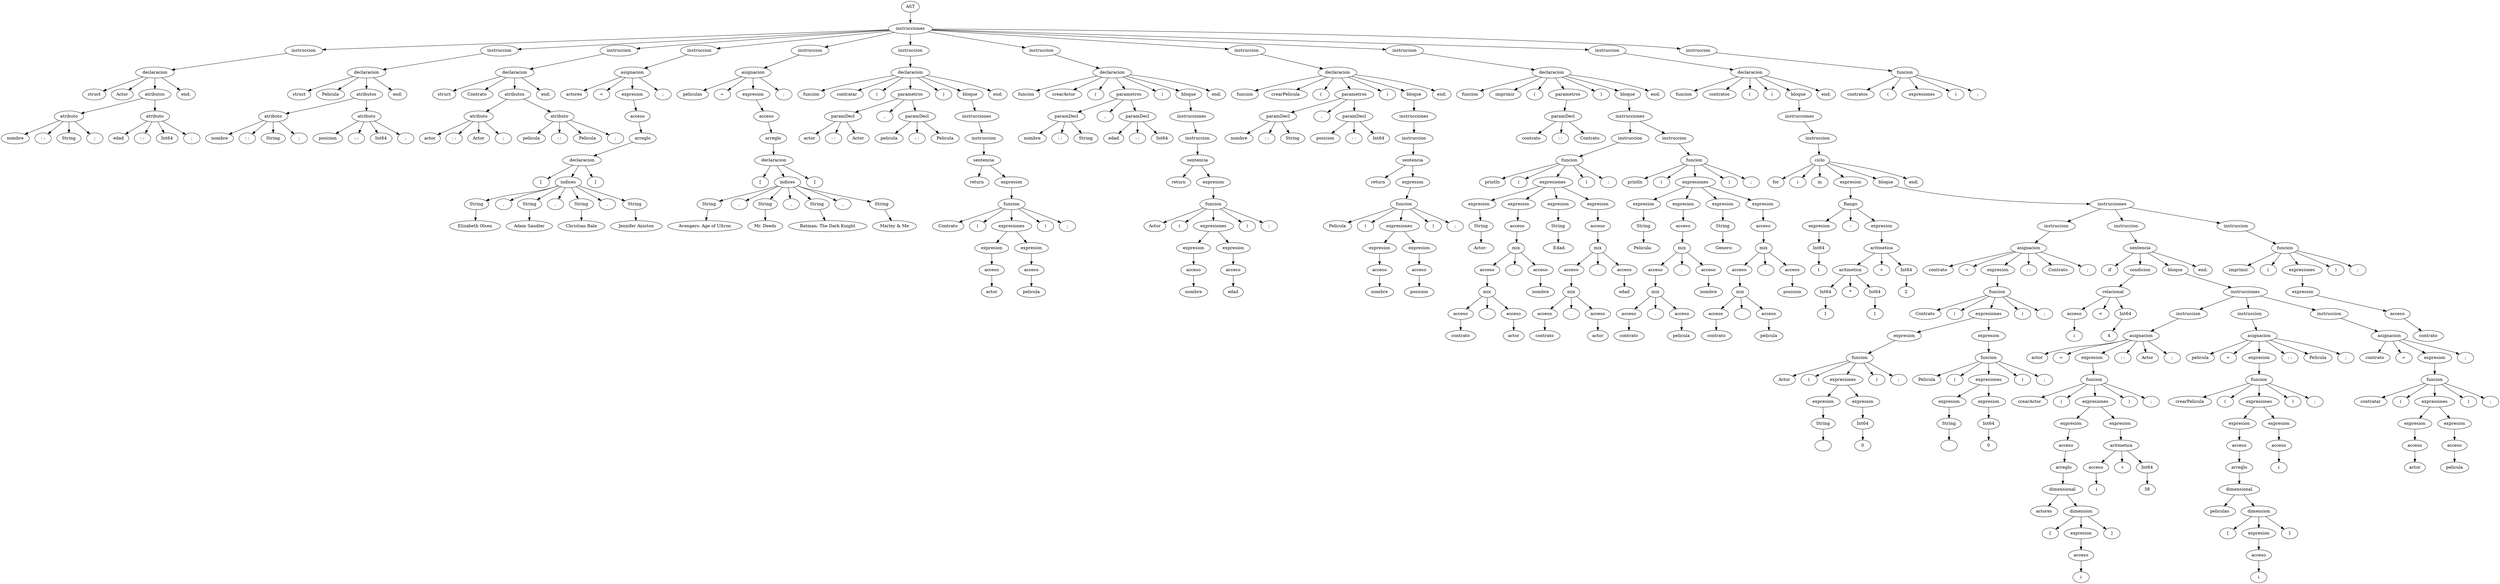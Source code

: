 // AST JOLC
digraph {
	588147203 [label=AST]
	188490361 [label=instrucciones]
	588147203 -> 188490361
	831177903 [label=instruccion]
	188490361 -> 831177903
	335827893 [label=declaracion]
	699209132 [label=struct]
	273216295 [label=Actor]
	254903717 [label=atributos]
	110951188 [label="end;"]
	335827893 -> 699209132
	335827893 -> 273216295
	335827893 -> 254903717
	335827893 -> 110951188
	95989112 [label=atributo]
	145646375 [label=nombre]
	95989112 -> 145646375
	708891569 [label=": :"]
	802359786 [label=String]
	95989112 -> 708891569
	95989112 -> 802359786
	705032832 [label=";"]
	95989112 -> 705032832
	254903717 -> 95989112
	143950517 [label=atributo]
	590982145 [label=edad]
	143950517 -> 590982145
	18392552 [label=": :"]
	22747236 [label=Int64]
	143950517 -> 18392552
	143950517 -> 22747236
	981230735 [label=";"]
	143950517 -> 981230735
	254903717 -> 143950517
	831177903 -> 335827893
	298828491 [label=instruccion]
	188490361 -> 298828491
	563523452 [label=declaracion]
	814587336 [label=struct]
	527063396 [label=Pelicula]
	567311092 [label=atributos]
	155990554 [label="end;"]
	563523452 -> 814587336
	563523452 -> 527063396
	563523452 -> 567311092
	563523452 -> 155990554
	161357090 [label=atributo]
	224127621 [label=nombre]
	161357090 -> 224127621
	688994365 [label=": :"]
	336223328 [label=String]
	161357090 -> 688994365
	161357090 -> 336223328
	610201746 [label=";"]
	161357090 -> 610201746
	567311092 -> 161357090
	87449753 [label=atributo]
	417394600 [label=posicion]
	87449753 -> 417394600
	455156427 [label=": :"]
	412104629 [label=Int64]
	87449753 -> 455156427
	87449753 -> 412104629
	135226088 [label=";"]
	87449753 -> 135226088
	567311092 -> 87449753
	298828491 -> 563523452
	7508209 [label=instruccion]
	188490361 -> 7508209
	860684268 [label=declaracion]
	57974253 [label=struct]
	644772385 [label=Contrato]
	580295289 [label=atributos]
	756584343 [label="end;"]
	860684268 -> 57974253
	860684268 -> 644772385
	860684268 -> 580295289
	860684268 -> 756584343
	242623863 [label=atributo]
	696940353 [label=actor]
	242623863 -> 696940353
	245725341 [label=": :"]
	938327080 [label=Actor]
	242623863 -> 245725341
	242623863 -> 938327080
	548668804 [label=";"]
	242623863 -> 548668804
	580295289 -> 242623863
	764549409 [label=atributo]
	986288765 [label=pelicula]
	764549409 -> 986288765
	830874551 [label=": :"]
	993503661 [label=Pelicula]
	764549409 -> 830874551
	764549409 -> 993503661
	271539748 [label=";"]
	764549409 -> 271539748
	580295289 -> 764549409
	7508209 -> 860684268
	516280080 [label=instruccion]
	188490361 -> 516280080
	207682997 [label=asignacion]
	795231713 [label=actores]
	884666865 [label="="]
	395357374 [label=expresion]
	207682997 -> 795231713
	207682997 -> 884666865
	207682997 -> 395357374
	703232542 [label=acceso]
	191156516 [label=arreglo]
	703232542 -> 191156516
	874447541 [label=declaracion]
	728921836 [label="["]
	757135787 [label=indices]
	568643586 [label=String]
	73621562 [label="Elizabeth Olsen"]
	568643586 -> 73621562
	757135787 -> 568643586
	983768779 [label=","]
	757135787 -> 983768779
	861813672 [label=String]
	315210793 [label="Adam Sandler"]
	861813672 -> 315210793
	757135787 -> 861813672
	674244794 [label=","]
	757135787 -> 674244794
	731889530 [label=String]
	243394994 [label="Christian Bale"]
	731889530 -> 243394994
	757135787 -> 731889530
	471813214 [label=","]
	757135787 -> 471813214
	150438850 [label=String]
	904681091 [label="Jennifer Aniston"]
	150438850 -> 904681091
	757135787 -> 150438850
	271286278 [label="]"]
	874447541 -> 728921836
	874447541 -> 757135787
	874447541 -> 271286278
	191156516 -> 874447541
	395357374 -> 703232542
	307608316 [label=";"]
	207682997 -> 307608316
	516280080 -> 207682997
	987314173 [label=instruccion]
	188490361 -> 987314173
	806340188 [label=asignacion]
	515782506 [label=peliculas]
	223868276 [label="="]
	319351216 [label=expresion]
	806340188 -> 515782506
	806340188 -> 223868276
	806340188 -> 319351216
	340026392 [label=acceso]
	875752789 [label=arreglo]
	340026392 -> 875752789
	443369327 [label=declaracion]
	511836539 [label="["]
	798047765 [label=indices]
	237680883 [label=String]
	153562321 [label="Avengers: Age of Ultron"]
	237680883 -> 153562321
	798047765 -> 237680883
	61445531 [label=","]
	798047765 -> 61445531
	330400499 [label=String]
	121062670 [label="Mr. Deeds"]
	330400499 -> 121062670
	798047765 -> 330400499
	912794975 [label=","]
	798047765 -> 912794975
	885947990 [label=String]
	294575234 [label="Batman: The Dark Knight"]
	885947990 -> 294575234
	798047765 -> 885947990
	767592847 [label=","]
	798047765 -> 767592847
	603465458 [label=String]
	367424607 [label="Marley & Me"]
	603465458 -> 367424607
	798047765 -> 603465458
	28074089 [label="]"]
	443369327 -> 511836539
	443369327 -> 798047765
	443369327 -> 28074089
	875752789 -> 443369327
	319351216 -> 340026392
	126328125 [label=";"]
	806340188 -> 126328125
	987314173 -> 806340188
	534192572 [label=instruccion]
	188490361 -> 534192572
	108231334 [label=declaracion]
	817852310 [label=funcion]
	862314535 [label=contratar]
	361493172 [label="("]
	108231334 -> 817852310
	108231334 -> 862314535
	108231334 -> 361493172
	737461691 [label=parametros]
	108231334 -> 737461691
	544914477 [label=paramDecl]
	524350859 [label=actor]
	544914477 -> 524350859
	328976096 [label=": :"]
	809684289 [label=Actor]
	544914477 -> 328976096
	544914477 -> 809684289
	737461691 -> 544914477
	17595161 [label=","]
	737461691 -> 17595161
	852064198 [label=paramDecl]
	936704300 [label=pelicula]
	852064198 -> 936704300
	132289310 [label=": :"]
	872327187 [label=Pelicula]
	852064198 -> 132289310
	852064198 -> 872327187
	737461691 -> 852064198
	878421472 [label=")"]
	108231334 -> 878421472
	461519777 [label=bloque]
	108231334 -> 461519777
	466899235 [label=instrucciones]
	140548181 [label=instruccion]
	466899235 -> 140548181
	303784970 [label=sentencia]
	765552731 [label=return]
	628602456 [label=expresion]
	303784970 -> 765552731
	303784970 -> 628602456
	311457941 [label=funcion]
	895341196 [label=Contrato]
	808244321 [label="("]
	69355696 [label=expresiones]
	962601871 [label=")"]
	967983845 [label=";"]
	311457941 -> 895341196
	311457941 -> 808244321
	311457941 -> 69355696
	939734579 [label=expresion]
	69355696 -> 939734579
	907904805 [label=acceso]
	520519128 [label=actor]
	907904805 -> 520519128
	939734579 -> 907904805
	396170146 [label=expresion]
	69355696 -> 396170146
	738756682 [label=acceso]
	831466295 [label=pelicula]
	738756682 -> 831466295
	396170146 -> 738756682
	311457941 -> 962601871
	311457941 -> 967983845
	628602456 -> 311457941
	140548181 -> 303784970
	461519777 -> 466899235
	868767271 [label="end;"]
	108231334 -> 868767271
	534192572 -> 108231334
	152780080 [label=instruccion]
	188490361 -> 152780080
	615061666 [label=declaracion]
	944698535 [label=funcion]
	709095232 [label=crearActor]
	690134840 [label="("]
	615061666 -> 944698535
	615061666 -> 709095232
	615061666 -> 690134840
	141529929 [label=parametros]
	615061666 -> 141529929
	614570969 [label=paramDecl]
	697013485 [label=nombre]
	614570969 -> 697013485
	267682101 [label=": :"]
	683344019 [label=String]
	614570969 -> 267682101
	614570969 -> 683344019
	141529929 -> 614570969
	92860227 [label=","]
	141529929 -> 92860227
	528334849 [label=paramDecl]
	310327735 [label=edad]
	528334849 -> 310327735
	699331690 [label=": :"]
	296816874 [label=Int64]
	528334849 -> 699331690
	528334849 -> 296816874
	141529929 -> 528334849
	751873398 [label=")"]
	615061666 -> 751873398
	746577570 [label=bloque]
	615061666 -> 746577570
	130304464 [label=instrucciones]
	557542785 [label=instruccion]
	130304464 -> 557542785
	782816617 [label=sentencia]
	230059132 [label=return]
	285441997 [label=expresion]
	782816617 -> 230059132
	782816617 -> 285441997
	641586886 [label=funcion]
	317463790 [label=Actor]
	854739875 [label="("]
	975095572 [label=expresiones]
	585645249 [label=")"]
	706722562 [label=";"]
	641586886 -> 317463790
	641586886 -> 854739875
	641586886 -> 975095572
	564400616 [label=expresion]
	975095572 -> 564400616
	395632516 [label=acceso]
	380028951 [label=nombre]
	395632516 -> 380028951
	564400616 -> 395632516
	973723185 [label=expresion]
	975095572 -> 973723185
	136235173 [label=acceso]
	717762555 [label=edad]
	136235173 -> 717762555
	973723185 -> 136235173
	641586886 -> 585645249
	641586886 -> 706722562
	285441997 -> 641586886
	557542785 -> 782816617
	746577570 -> 130304464
	135372268 [label="end;"]
	615061666 -> 135372268
	152780080 -> 615061666
	144156964 [label=instruccion]
	188490361 -> 144156964
	643294540 [label=declaracion]
	627626769 [label=funcion]
	17653832 [label=crearPelicula]
	620397143 [label="("]
	643294540 -> 627626769
	643294540 -> 17653832
	643294540 -> 620397143
	11906677 [label=parametros]
	643294540 -> 11906677
	337122858 [label=paramDecl]
	774769669 [label=nombre]
	337122858 -> 774769669
	217712927 [label=": :"]
	784849253 [label=String]
	337122858 -> 217712927
	337122858 -> 784849253
	11906677 -> 337122858
	56775462 [label=","]
	11906677 -> 56775462
	424536583 [label=paramDecl]
	903290179 [label=posicion]
	424536583 -> 903290179
	668935388 [label=": :"]
	601642204 [label=Int64]
	424536583 -> 668935388
	424536583 -> 601642204
	11906677 -> 424536583
	919587353 [label=")"]
	643294540 -> 919587353
	643708484 [label=bloque]
	643294540 -> 643708484
	583780519 [label=instrucciones]
	538650980 [label=instruccion]
	583780519 -> 538650980
	959531602 [label=sentencia]
	917515315 [label=return]
	468520145 [label=expresion]
	959531602 -> 917515315
	959531602 -> 468520145
	32658110 [label=funcion]
	309551547 [label=Pelicula]
	286650021 [label="("]
	676921040 [label=expresiones]
	307886012 [label=")"]
	897534543 [label=";"]
	32658110 -> 309551547
	32658110 -> 286650021
	32658110 -> 676921040
	679032294 [label=expresion]
	676921040 -> 679032294
	548425040 [label=acceso]
	999490821 [label=nombre]
	548425040 -> 999490821
	679032294 -> 548425040
	843774486 [label=expresion]
	676921040 -> 843774486
	565301670 [label=acceso]
	102081342 [label=posicion]
	565301670 -> 102081342
	843774486 -> 565301670
	32658110 -> 307886012
	32658110 -> 897534543
	468520145 -> 32658110
	538650980 -> 959531602
	643708484 -> 583780519
	662428075 [label="end;"]
	643294540 -> 662428075
	144156964 -> 643294540
	859945 [label=instruccion]
	188490361 -> 859945
	326453392 [label=declaracion]
	990827964 [label=funcion]
	386065125 [label=imprimir]
	405264174 [label="("]
	326453392 -> 990827964
	326453392 -> 386065125
	326453392 -> 405264174
	230388265 [label=parametros]
	326453392 -> 230388265
	343187492 [label=paramDecl]
	618418912 [label=contrato]
	343187492 -> 618418912
	147775247 [label=": :"]
	806165749 [label=Contrato]
	343187492 -> 147775247
	343187492 -> 806165749
	230388265 -> 343187492
	871001349 [label=")"]
	326453392 -> 871001349
	162740048 [label=bloque]
	326453392 -> 162740048
	599593642 [label=instrucciones]
	675299613 [label=instruccion]
	599593642 -> 675299613
	603086055 [label=funcion]
	718679733 [label=println]
	597479579 [label="("]
	222725003 [label=expresiones]
	648525296 [label=")"]
	550147367 [label=";"]
	603086055 -> 718679733
	603086055 -> 597479579
	603086055 -> 222725003
	258616434 [label=expresion]
	222725003 -> 258616434
	703841511 [label=String]
	488974167 [label="Actor: "]
	703841511 -> 488974167
	258616434 -> 703841511
	559863026 [label=expresion]
	222725003 -> 559863026
	717048527 [label=acceso]
	765752132 [label=mix]
	717048527 -> 765752132
	216178822 [label=acceso]
	668881230 [label=mix]
	216178822 -> 668881230
	397266620 [label=acceso]
	882538970 [label=contrato]
	397266620 -> 882538970
	668881230 -> 397266620
	316017112 [label="."]
	668881230 -> 316017112
	284035779 [label=acceso]
	387013630 [label=actor]
	284035779 -> 387013630
	668881230 -> 284035779
	765752132 -> 216178822
	252278600 [label="."]
	765752132 -> 252278600
	445966748 [label=acceso]
	521474512 [label=nombre]
	445966748 -> 521474512
	765752132 -> 445966748
	559863026 -> 717048527
	472663523 [label=expresion]
	222725003 -> 472663523
	471485046 [label=String]
	204831781 [label="   Edad: "]
	471485046 -> 204831781
	472663523 -> 471485046
	931504394 [label=expresion]
	222725003 -> 931504394
	448168792 [label=acceso]
	330343207 [label=mix]
	448168792 -> 330343207
	288123177 [label=acceso]
	239676470 [label=mix]
	288123177 -> 239676470
	205710183 [label=acceso]
	218595963 [label=contrato]
	205710183 -> 218595963
	239676470 -> 205710183
	502003739 [label="."]
	239676470 -> 502003739
	163614713 [label=acceso]
	287493213 [label=actor]
	163614713 -> 287493213
	239676470 -> 163614713
	330343207 -> 288123177
	460666372 [label="."]
	330343207 -> 460666372
	783385216 [label=acceso]
	283433252 [label=edad]
	783385216 -> 283433252
	330343207 -> 783385216
	931504394 -> 448168792
	603086055 -> 648525296
	603086055 -> 550147367
	675299613 -> 603086055
	793233673 [label=instruccion]
	599593642 -> 793233673
	859955266 [label=funcion]
	593781156 [label=println]
	221198246 [label="("]
	404939834 [label=expresiones]
	615627709 [label=")"]
	653120907 [label=";"]
	859955266 -> 593781156
	859955266 -> 221198246
	859955266 -> 404939834
	880493777 [label=expresion]
	404939834 -> 880493777
	538452367 [label=String]
	902007291 [label="Pelicula: "]
	538452367 -> 902007291
	880493777 -> 538452367
	292208399 [label=expresion]
	404939834 -> 292208399
	976297595 [label=acceso]
	305178491 [label=mix]
	976297595 -> 305178491
	757194008 [label=acceso]
	697799496 [label=mix]
	757194008 -> 697799496
	447829323 [label=acceso]
	80597195 [label=contrato]
	447829323 -> 80597195
	697799496 -> 447829323
	666978600 [label="."]
	697799496 -> 666978600
	222239535 [label=acceso]
	877041335 [label=pelicula]
	222239535 -> 877041335
	697799496 -> 222239535
	305178491 -> 757194008
	949386365 [label="."]
	305178491 -> 949386365
	997618077 [label=acceso]
	656933463 [label=nombre]
	997618077 -> 656933463
	305178491 -> 997618077
	292208399 -> 976297595
	10069966 [label=expresion]
	404939834 -> 10069966
	765763969 [label=String]
	678245339 [label="   Genero: "]
	765763969 -> 678245339
	10069966 -> 765763969
	30268520 [label=expresion]
	404939834 -> 30268520
	405512420 [label=acceso]
	359712356 [label=mix]
	405512420 -> 359712356
	320664376 [label=acceso]
	119075104 [label=mix]
	320664376 -> 119075104
	718104786 [label=acceso]
	271986367 [label=contrato]
	718104786 -> 271986367
	119075104 -> 718104786
	862059019 [label="."]
	119075104 -> 862059019
	542241313 [label=acceso]
	309728834 [label=pelicula]
	542241313 -> 309728834
	119075104 -> 542241313
	359712356 -> 320664376
	929099332 [label="."]
	359712356 -> 929099332
	972193807 [label=acceso]
	440125195 [label=posicion]
	972193807 -> 440125195
	359712356 -> 972193807
	30268520 -> 405512420
	859955266 -> 615627709
	859955266 -> 653120907
	793233673 -> 859955266
	162740048 -> 599593642
	80923991 [label="end;"]
	326453392 -> 80923991
	859945 -> 326453392
	583413561 [label=instruccion]
	188490361 -> 583413561
	562927366 [label=declaracion]
	216511365 [label=funcion]
	413785966 [label=contratos]
	618531822 [label="("]
	562927366 -> 216511365
	562927366 -> 413785966
	562927366 -> 618531822
	216455321 [label=")"]
	562927366 -> 216455321
	518243740 [label=bloque]
	562927366 -> 518243740
	534035699 [label=instrucciones]
	847881242 [label=instruccion]
	534035699 -> 847881242
	674161421 [label=ciclo]
	946434208 [label=for]
	145082620 [label=i]
	90642401 [label=in]
	576445859 [label=expresion]
	796748908 [label=bloque]
	934404171 [label="end;"]
	674161421 -> 946434208
	674161421 -> 145082620
	674161421 -> 90642401
	674161421 -> 576445859
	674161421 -> 796748908
	674161421 -> 934404171
	326474388 [label=Rango]
	482322920 [label=expresion]
	687431605 [label=":"]
	648815093 [label=expresion]
	326474388 -> 482322920
	326474388 -> 687431605
	326474388 -> 648815093
	916723536 [label=Int64]
	546761950 [label=1]
	916723536 -> 546761950
	482322920 -> 916723536
	902605189 [label=aritmetica]
	729962835 [label=aritmetica]
	102345494 [label=Int64]
	734387149 [label=1]
	102345494 -> 734387149
	729962835 -> 102345494
	535152607 [label="*"]
	729962835 -> 535152607
	737986325 [label=Int64]
	718699276 [label=1]
	737986325 -> 718699276
	729962835 -> 737986325
	902605189 -> 729962835
	157801693 [label="+"]
	902605189 -> 157801693
	219310559 [label=Int64]
	346293250 [label=2]
	219310559 -> 346293250
	902605189 -> 219310559
	648815093 -> 902605189
	576445859 -> 326474388
	501263710 [label=instrucciones]
	233446592 [label=instruccion]
	501263710 -> 233446592
	67279717 [label=asignacion]
	672718542 [label=contrato]
	273671202 [label="="]
	976774729 [label=expresion]
	67279717 -> 672718542
	67279717 -> 273671202
	67279717 -> 976774729
	78198111 [label=funcion]
	30141475 [label=Contrato]
	33984338 [label="("]
	997426885 [label=expresiones]
	451809835 [label=")"]
	427161216 [label=";"]
	78198111 -> 30141475
	78198111 -> 33984338
	78198111 -> 997426885
	164559656 [label=expresion]
	997426885 -> 164559656
	787995991 [label=funcion]
	418101550 [label=Actor]
	228701513 [label="("]
	481724627 [label=expresiones]
	776263002 [label=")"]
	999022012 [label=";"]
	787995991 -> 418101550
	787995991 -> 228701513
	787995991 -> 481724627
	480909567 [label=expresion]
	481724627 -> 480909567
	996773097 [label=String]
	911034249 [label=""]
	996773097 -> 911034249
	480909567 -> 996773097
	987948632 [label=expresion]
	481724627 -> 987948632
	419140343 [label=Int64]
	503620304 [label=0]
	419140343 -> 503620304
	987948632 -> 419140343
	787995991 -> 776263002
	787995991 -> 999022012
	164559656 -> 787995991
	35173087 [label=expresion]
	997426885 -> 35173087
	330918444 [label=funcion]
	202497098 [label=Pelicula]
	137277726 [label="("]
	592814407 [label=expresiones]
	994457488 [label=")"]
	282800826 [label=";"]
	330918444 -> 202497098
	330918444 -> 137277726
	330918444 -> 592814407
	821059470 [label=expresion]
	592814407 -> 821059470
	50952326 [label=String]
	711963294 [label=""]
	50952326 -> 711963294
	821059470 -> 50952326
	952991667 [label=expresion]
	592814407 -> 952991667
	496902815 [label=Int64]
	449238416 [label=0]
	496902815 -> 449238416
	952991667 -> 496902815
	330918444 -> 994457488
	330918444 -> 282800826
	35173087 -> 330918444
	78198111 -> 451809835
	78198111 -> 427161216
	976774729 -> 78198111
	691918805 [label=": :"]
	466193184 [label=Contrato]
	67279717 -> 691918805
	67279717 -> 466193184
	760107908 [label=";"]
	67279717 -> 760107908
	233446592 -> 67279717
	966560732 [label=instruccion]
	501263710 -> 966560732
	522518018 [label=sentencia]
	687101167 [label=if]
	375700354 [label=condicion]
	545607504 [label=bloque]
	522518018 -> 687101167
	522518018 -> 375700354
	522518018 -> 545607504
	132208001 [label=relacional]
	908400247 [label=acceso]
	761618369 [label=i]
	908400247 -> 761618369
	132208001 -> 908400247
	105754257 [label="<"]
	132208001 -> 105754257
	645398769 [label=Int64]
	734000469 [label=4]
	645398769 -> 734000469
	132208001 -> 645398769
	375700354 -> 132208001
	671567951 [label=instrucciones]
	882389910 [label=instruccion]
	671567951 -> 882389910
	824938829 [label=asignacion]
	786722601 [label=actor]
	365346214 [label="="]
	400079001 [label=expresion]
	824938829 -> 786722601
	824938829 -> 365346214
	824938829 -> 400079001
	724101578 [label=funcion]
	511257899 [label=crearActor]
	313743423 [label="("]
	97663966 [label=expresiones]
	448132553 [label=")"]
	224312680 [label=";"]
	724101578 -> 511257899
	724101578 -> 313743423
	724101578 -> 97663966
	838107729 [label=expresion]
	97663966 -> 838107729
	364351701 [label=acceso]
	168291000 [label=arreglo]
	364351701 -> 168291000
	301667898 [label=dimensional]
	556532352 [label=actores]
	301667898 -> 556532352
	901597747 [label=dimension]
	501767764 [label="["]
	853372274 [label=expresion]
	466824364 [label="]"]
	901597747 -> 501767764
	901597747 -> 853372274
	901597747 -> 466824364
	751779433 [label=acceso]
	595298545 [label=i]
	751779433 -> 595298545
	853372274 -> 751779433
	301667898 -> 901597747
	168291000 -> 301667898
	838107729 -> 364351701
	151203737 [label=expresion]
	97663966 -> 151203737
	344987255 [label=aritmetica]
	390164082 [label=acceso]
	701646348 [label=i]
	390164082 -> 701646348
	344987255 -> 390164082
	950874426 [label="+"]
	344987255 -> 950874426
	872965234 [label=Int64]
	806761536 [label=38]
	872965234 -> 806761536
	344987255 -> 872965234
	151203737 -> 344987255
	724101578 -> 448132553
	724101578 -> 224312680
	400079001 -> 724101578
	879028443 [label=": :"]
	657638629 [label=Actor]
	824938829 -> 879028443
	824938829 -> 657638629
	767277711 [label=";"]
	824938829 -> 767277711
	882389910 -> 824938829
	162300942 [label=instruccion]
	671567951 -> 162300942
	652008273 [label=asignacion]
	415469351 [label=pelicula]
	16578619 [label="="]
	547050818 [label=expresion]
	652008273 -> 415469351
	652008273 -> 16578619
	652008273 -> 547050818
	243593611 [label=funcion]
	922647717 [label=crearPelicula]
	190054392 [label="("]
	76754893 [label=expresiones]
	236404733 [label=")"]
	456118144 [label=";"]
	243593611 -> 922647717
	243593611 -> 190054392
	243593611 -> 76754893
	376026435 [label=expresion]
	76754893 -> 376026435
	304656111 [label=acceso]
	18415696 [label=arreglo]
	304656111 -> 18415696
	264534885 [label=dimensional]
	307185723 [label=peliculas]
	264534885 -> 307185723
	535080060 [label=dimension]
	950045854 [label="["]
	51342718 [label=expresion]
	774365722 [label="]"]
	535080060 -> 950045854
	535080060 -> 51342718
	535080060 -> 774365722
	602412752 [label=acceso]
	598596987 [label=i]
	602412752 -> 598596987
	51342718 -> 602412752
	264534885 -> 535080060
	18415696 -> 264534885
	376026435 -> 304656111
	812745773 [label=expresion]
	76754893 -> 812745773
	263378309 [label=acceso]
	928237591 [label=i]
	263378309 -> 928237591
	812745773 -> 263378309
	243593611 -> 236404733
	243593611 -> 456118144
	547050818 -> 243593611
	535478373 [label=": :"]
	589917642 [label=Pelicula]
	652008273 -> 535478373
	652008273 -> 589917642
	930174859 [label=";"]
	652008273 -> 930174859
	162300942 -> 652008273
	244473903 [label=instruccion]
	671567951 -> 244473903
	667928318 [label=asignacion]
	366248542 [label=contrato]
	554736147 [label="="]
	800713403 [label=expresion]
	667928318 -> 366248542
	667928318 -> 554736147
	667928318 -> 800713403
	892424429 [label=funcion]
	115084356 [label=contratar]
	942769323 [label="("]
	6039580 [label=expresiones]
	228813612 [label=")"]
	647156295 [label=";"]
	892424429 -> 115084356
	892424429 -> 942769323
	892424429 -> 6039580
	673234244 [label=expresion]
	6039580 -> 673234244
	902975466 [label=acceso]
	432754072 [label=actor]
	902975466 -> 432754072
	673234244 -> 902975466
	848263384 [label=expresion]
	6039580 -> 848263384
	534377056 [label=acceso]
	805513437 [label=pelicula]
	534377056 -> 805513437
	848263384 -> 534377056
	892424429 -> 228813612
	892424429 -> 647156295
	800713403 -> 892424429
	145149085 [label=";"]
	667928318 -> 145149085
	244473903 -> 667928318
	545607504 -> 671567951
	45860686 [label="end;"]
	522518018 -> 45860686
	966560732 -> 522518018
	981270517 [label=instruccion]
	501263710 -> 981270517
	652592380 [label=funcion]
	711122604 [label=imprimir]
	650856274 [label="("]
	137883157 [label=expresiones]
	478872714 [label=")"]
	407217218 [label=";"]
	652592380 -> 711122604
	652592380 -> 650856274
	652592380 -> 137883157
	488387252 [label=expresion]
	137883157 -> 488387252
	21182259 [label=acceso]
	433681661 [label=contrato]
	21182259 -> 433681661
	488387252 -> 21182259
	652592380 -> 478872714
	652592380 -> 407217218
	981270517 -> 652592380
	796748908 -> 501263710
	847881242 -> 674161421
	518243740 -> 534035699
	23470322 [label="end;"]
	562927366 -> 23470322
	583413561 -> 562927366
	846694403 [label=instruccion]
	188490361 -> 846694403
	169964606 [label=funcion]
	356342835 [label=contratos]
	248381389 [label="("]
	912390058 [label=expresiones]
	754760996 [label=")"]
	789504536 [label=";"]
	169964606 -> 356342835
	169964606 -> 248381389
	169964606 -> 912390058
	169964606 -> 754760996
	169964606 -> 789504536
	846694403 -> 169964606
}
